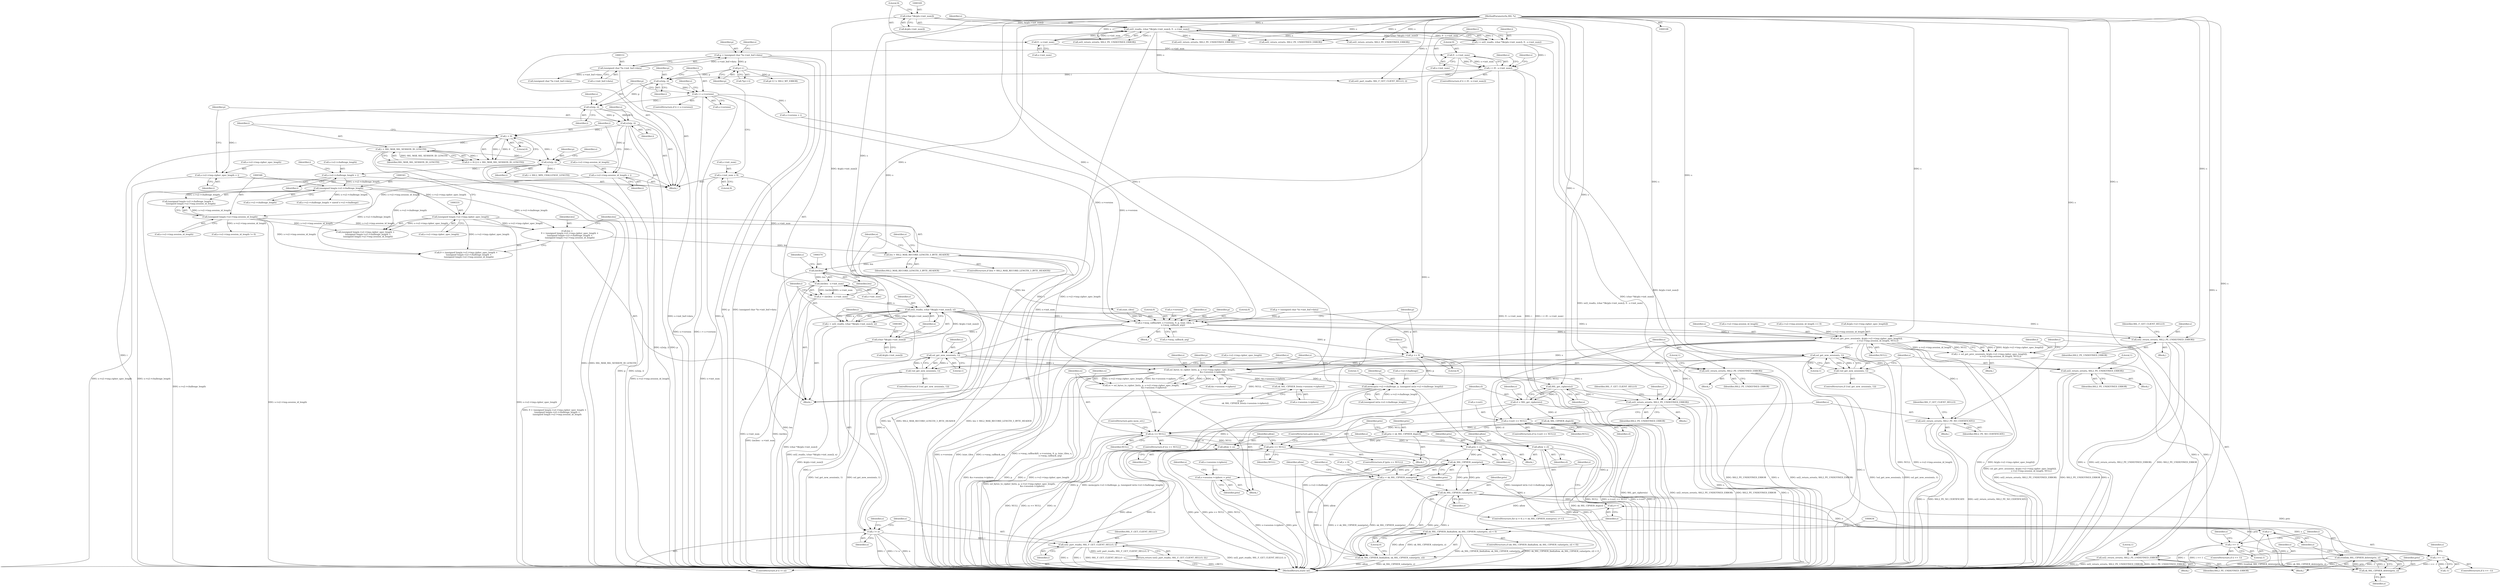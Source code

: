 digraph "0_openssl_d81a1600588b726c2bdccda7efad3cc7a87d6245@API" {
"1000381" [label="(Call,ssl2_read(s, (char *)&(p[s->init_num]), n))"];
"1000166" [label="(Call,ssl2_read(s, (char *)&(p[s->init_num]), 9 - s->init_num))"];
"1000109" [label="(MethodParameterIn,SSL *s)"];
"1000168" [label="(Call,(char *)&(p[s->init_num]))"];
"1000176" [label="(Call,9 - s->init_num)"];
"1000383" [label="(Call,(char *)&(p[s->init_num]))"];
"1000370" [label="(Call,n = (int)len - s->init_num)"];
"1000372" [label="(Call,(int)len - s->init_num)"];
"1000373" [label="(Call,(int)len)"];
"1000357" [label="(Call,len > SSL2_MAX_RECORD_LENGTH_3_BYTE_HEADER)"];
"1000325" [label="(Call,len =\n        9 + (unsigned long)s->s2->tmp.cipher_spec_length +\n        (unsigned long)s->s2->challenge_length +\n        (unsigned long)s->s2->tmp.session_id_length)"];
"1000330" [label="(Call,(unsigned long)s->s2->tmp.cipher_spec_length)"];
"1000244" [label="(Call,s->s2->tmp.cipher_spec_length = i)"];
"1000241" [label="(Call,n2s(p, i))"];
"1000227" [label="(Call,n2s(p, i))"];
"1000202" [label="(Call,p++)"];
"1000148" [label="(Call,p = (unsigned char *)s->init_buf->data)"];
"1000150" [label="(Call,(unsigned char *)s->init_buf->data)"];
"1000182" [label="(Call,i < (9 - s->init_num))"];
"1000164" [label="(Call,i = ssl2_read(s, (char *)&(p[s->init_num]), 9 - s->init_num))"];
"1000184" [label="(Call,9 - s->init_num)"];
"1000231" [label="(Call,i < s->version)"];
"1000340" [label="(Call,(unsigned long)s->s2->challenge_length)"];
"1000286" [label="(Call,s->s2->challenge_length = i)"];
"1000283" [label="(Call,n2s(p, i))"];
"1000253" [label="(Call,n2s(p, i))"];
"1000267" [label="(Call,i < 0)"];
"1000270" [label="(Call,i > SSL_MAX_SSL_SESSION_ID_LENGTH)"];
"1000347" [label="(Call,(unsigned long)s->s2->tmp.session_id_length)"];
"1000256" [label="(Call,s->s2->tmp.session_id_length = i)"];
"1000194" [label="(Call,s->init_num = 9)"];
"1000379" [label="(Call,i = ssl2_read(s, (char *)&(p[s->init_num]), n))"];
"1000393" [label="(Call,i != n)"];
"1000397" [label="(Call,ssl2_part_read(s, SSL_F_GET_CLIENT_HELLO, i))"];
"1000396" [label="(Return,return (ssl2_part_read(s, SSL_F_GET_CLIENT_HELLO, i));)"];
"1000406" [label="(Call,s->msg_callback(0, s->version, 0, p, (size_t)len, s,\n                        s->msg_callback_arg))"];
"1000420" [label="(Call,p += 9)"];
"1000561" [label="(Call,ssl_bytes_to_cipher_list(s, p, s->s2->tmp.cipher_spec_length,\n                                      &s->session->ciphers))"];
"1000559" [label="(Call,cs = ssl_bytes_to_cipher_list(s, p, s->s2->tmp.cipher_spec_length,\n                                      &s->session->ciphers))"];
"1000578" [label="(Call,cs == NULL)"];
"1000598" [label="(Call,prio == NULL)"];
"1000619" [label="(Call,sk_SSL_CIPHER_num(prio))"];
"1000617" [label="(Call,z < sk_SSL_CIPHER_num(prio))"];
"1000628" [label="(Call,sk_SSL_CIPHER_value(prio, z))"];
"1000621" [label="(Call,z++)"];
"1000626" [label="(Call,sk_SSL_CIPHER_find(allow, sk_SSL_CIPHER_value(prio, z)))"];
"1000625" [label="(Call,sk_SSL_CIPHER_find(allow, sk_SSL_CIPHER_value(prio, z)) < 0)"];
"1000635" [label="(Call,sk_SSL_CIPHER_delete(prio, z))"];
"1000633" [label="(Call,(void)sk_SSL_CIPHER_delete(prio, z))"];
"1000638" [label="(Call,z--)"];
"1000647" [label="(Call,s->session->ciphers = prio)"];
"1000602" [label="(Call,allow = cs)"];
"1000607" [label="(Call,prio = cs)"];
"1000584" [label="(Call,SSL_get_ciphers(s))"];
"1000582" [label="(Call,cl = SSL_get_ciphers(s))"];
"1000595" [label="(Call,sk_SSL_CIPHER_dup(cl))"];
"1000593" [label="(Call,prio = sk_SSL_CIPHER_dup(cl))"];
"1000610" [label="(Call,allow = cl)"];
"1000668" [label="(Call,ssl2_return_error(s, SSL2_PE_UNDEFINED_ERROR))"];
"1000641" [label="(Call,sk_SSL_CIPHER_free(s->session->ciphers))"];
"1000677" [label="(Call,memcpy(s->s2->challenge, p, (unsigned int)s->s2->challenge_length))"];
"1000444" [label="(Call,ssl2_return_error(s, SSL2_PE_UNDEFINED_ERROR))"];
"1000466" [label="(Call,ssl_get_new_session(s, 1))"];
"1000465" [label="(Call,!ssl_get_new_session(s, 1))"];
"1000470" [label="(Call,ssl2_return_error(s, SSL2_PE_UNDEFINED_ERROR))"];
"1000480" [label="(Call,ssl_get_prev_session(s, &(p[s->s2->tmp.cipher_spec_length]),\n                                 s->s2->tmp.session_id_length, NULL))"];
"1000478" [label="(Call,i = ssl_get_prev_session(s, &(p[s->s2->tmp.cipher_spec_length]),\n                                 s->s2->tmp.session_id_length, NULL))"];
"1000501" [label="(Call,i == 1)"];
"1000512" [label="(Call,i == -1)"];
"1000517" [label="(Call,ssl2_return_error(s, SSL2_PE_UNDEFINED_ERROR))"];
"1000526" [label="(Call,s->cert == NULL)"];
"1000532" [label="(Call,ssl2_return_error(s, SSL2_PE_NO_CERTIFICATE))"];
"1000543" [label="(Call,ssl_get_new_session(s, 1))"];
"1000542" [label="(Call,!ssl_get_new_session(s, 1))"];
"1000547" [label="(Call,ssl2_return_error(s, SSL2_PE_UNDEFINED_ERROR))"];
"1000396" [label="(Return,return (ssl2_part_read(s, SSL_F_GET_CLIENT_HELLO, i));)"];
"1000668" [label="(Call,ssl2_return_error(s, SSL2_PE_UNDEFINED_ERROR))"];
"1000381" [label="(Call,ssl2_read(s, (char *)&(p[s->init_num]), n))"];
"1000244" [label="(Call,s->s2->tmp.cipher_spec_length = i)"];
"1000641" [label="(Call,sk_SSL_CIPHER_free(s->session->ciphers))"];
"1000624" [label="(ControlStructure,if (sk_SSL_CIPHER_find(allow, sk_SSL_CIPHER_value(prio, z)) < 0))"];
"1000296" [label="(Identifier,i)"];
"1000228" [label="(Identifier,p)"];
"1000195" [label="(Call,s->init_num)"];
"1000272" [label="(Identifier,SSL_MAX_SSL_SESSION_ID_LENGTH)"];
"1000640" [label="(Call,*\n             sk_SSL_CIPHER_free(s->session->ciphers))"];
"1000500" [label="(ControlStructure,if (i == 1))"];
"1000481" [label="(Identifier,s)"];
"1000607" [label="(Call,prio = cs)"];
"1000468" [label="(Literal,1)"];
"1000637" [label="(Identifier,z)"];
"1000330" [label="(Call,(unsigned long)s->s2->tmp.cipher_spec_length)"];
"1000613" [label="(ControlStructure,for (z = 0; z < sk_SSL_CIPHER_num(prio); z++))"];
"1000549" [label="(Identifier,SSL2_PE_UNDEFINED_ERROR)"];
"1000692" [label="(Literal,1)"];
"1000267" [label="(Call,i < 0)"];
"1000472" [label="(Identifier,SSL2_PE_UNDEFINED_ERROR)"];
"1000672" [label="(Identifier,SSL_F_GET_CLIENT_HELLO)"];
"1000266" [label="(Call,(i < 0) || (i > SSL_MAX_SSL_SESSION_ID_LENGTH))"];
"1000177" [label="(Literal,9)"];
"1000422" [label="(Literal,9)"];
"1000150" [label="(Call,(unsigned char *)s->init_buf->data)"];
"1000614" [label="(Call,z = 0)"];
"1000478" [label="(Call,i = ssl_get_prev_session(s, &(p[s->s2->tmp.cipher_spec_length]),\n                                 s->s2->tmp.session_id_length, NULL))"];
"1000411" [label="(Literal,0)"];
"1000571" [label="(Call,&s->session->ciphers)"];
"1000257" [label="(Call,s->s2->tmp.session_id_length)"];
"1000541" [label="(ControlStructure,if (!ssl_get_new_session(s, 1)))"];
"1000370" [label="(Call,n = (int)len - s->init_num)"];
"1000658" [label="(Identifier,s)"];
"1000471" [label="(Identifier,s)"];
"1000198" [label="(Literal,9)"];
"1000513" [label="(Identifier,i)"];
"1000546" [label="(Block,)"];
"1000638" [label="(Call,z--)"];
"1000394" [label="(Identifier,i)"];
"1000413" [label="(Call,(size_t)len)"];
"1000340" [label="(Call,(unsigned long)s->s2->challenge_length)"];
"1000342" [label="(Call,s->s2->challenge_length)"];
"1000644" [label="(Identifier,s)"];
"1000620" [label="(Identifier,prio)"];
"1000560" [label="(Identifier,cs)"];
"1000241" [label="(Call,n2s(p, i))"];
"1000318" [label="(Call,(unsigned char *)s->init_buf->data)"];
"1000236" [label="(Call,s->version = i)"];
"1000393" [label="(Call,i != n)"];
"1000610" [label="(Call,allow = cl)"];
"1000392" [label="(ControlStructure,if (i != n))"];
"1000544" [label="(Identifier,s)"];
"1000543" [label="(Call,ssl_get_new_session(s, 1))"];
"1000166" [label="(Call,ssl2_read(s, (char *)&(p[s->init_num]), 9 - s->init_num))"];
"1000684" [label="(Call,(unsigned int)s->s2->challenge_length)"];
"1000615" [label="(Identifier,z)"];
"1000181" [label="(ControlStructure,if (i < (9 - s->init_num)))"];
"1000302" [label="(Call,ssl2_return_error(s, SSL2_PE_UNDEFINED_ERROR))"];
"1000519" [label="(Identifier,SSL2_PE_UNDEFINED_ERROR)"];
"1000477" [label="(Block,)"];
"1000182" [label="(Call,i < (9 - s->init_num))"];
"1000194" [label="(Call,s->init_num = 9)"];
"1000385" [label="(Call,&(p[s->init_num]))"];
"1000502" [label="(Identifier,i)"];
"1000579" [label="(Identifier,cs)"];
"1000400" [label="(Identifier,i)"];
"1000581" [label="(ControlStructure,goto mem_err;)"];
"1000514" [label="(Call,-1)"];
"1000578" [label="(Call,cs == NULL)"];
"1000391" [label="(Identifier,n)"];
"1000602" [label="(Call,allow = cs)"];
"1000445" [label="(Identifier,s)"];
"1000699" [label="(MethodReturn,static int)"];
"1000183" [label="(Identifier,i)"];
"1000669" [label="(Identifier,s)"];
"1000516" [label="(Block,)"];
"1000417" [label="(Call,s->msg_callback_arg)"];
"1000242" [label="(Identifier,p)"];
"1000408" [label="(Call,s->version)"];
"1000163" [label="(Block,)"];
"1000405" [label="(Block,)"];
"1000375" [label="(Identifier,len)"];
"1000203" [label="(Identifier,p)"];
"1000325" [label="(Call,len =\n        9 + (unsigned long)s->s2->tmp.cipher_spec_length +\n        (unsigned long)s->s2->challenge_length +\n        (unsigned long)s->s2->tmp.session_id_length)"];
"1000176" [label="(Call,9 - s->init_num)"];
"1000284" [label="(Identifier,p)"];
"1000627" [label="(Identifier,allow)"];
"1000558" [label="(Block,)"];
"1000233" [label="(Call,s->version)"];
"1000232" [label="(Identifier,i)"];
"1000512" [label="(Call,i == -1)"];
"1000469" [label="(Block,)"];
"1000185" [label="(Literal,9)"];
"1000670" [label="(Identifier,SSL2_PE_UNDEFINED_ERROR)"];
"1000260" [label="(Identifier,s)"];
"1000229" [label="(Identifier,i)"];
"1000252" [label="(Identifier,i)"];
"1000475" [label="(Literal,1)"];
"1000274" [label="(Call,ssl2_return_error(s, SSL2_PE_UNDEFINED_ERROR))"];
"1000608" [label="(Identifier,prio)"];
"1000683" [label="(Identifier,p)"];
"1000376" [label="(Call,s->init_num)"];
"1000470" [label="(Call,ssl2_return_error(s, SSL2_PE_UNDEFINED_ERROR))"];
"1000532" [label="(Call,ssl2_return_error(s, SSL2_PE_NO_CERTIFICATE))"];
"1000542" [label="(Call,!ssl_get_new_session(s, 1))"];
"1000152" [label="(Call,s->init_buf->data)"];
"1000639" [label="(Identifier,z)"];
"1000207" [label="(Call,p[-1] != SSL2_MT_ERROR)"];
"1000238" [label="(Identifier,s)"];
"1000582" [label="(Call,cl = SSL_get_ciphers(s))"];
"1000633" [label="(Call,(void)sk_SSL_CIPHER_delete(prio, z))"];
"1000678" [label="(Call,s->s2->challenge)"];
"1000214" [label="(Call,ssl2_return_error(s, SSL2_PE_UNDEFINED_ERROR))"];
"1000285" [label="(Identifier,i)"];
"1000295" [label="(Call,i < SSL2_MIN_CHALLENGE_LENGTH)"];
"1000269" [label="(Literal,0)"];
"1000191" [label="(Identifier,s)"];
"1000593" [label="(Call,prio = sk_SSL_CIPHER_dup(cl))"];
"1000255" [label="(Identifier,i)"];
"1000256" [label="(Call,s->s2->tmp.session_id_length = i)"];
"1000536" [label="(Identifier,SSL_F_GET_CLIENT_HELLO)"];
"1000612" [label="(Identifier,cl)"];
"1000507" [label="(Identifier,s)"];
"1000501" [label="(Call,i == 1)"];
"1000499" [label="(Identifier,NULL)"];
"1000631" [label="(Literal,0)"];
"1000416" [label="(Identifier,s)"];
"1000600" [label="(Identifier,NULL)"];
"1000503" [label="(Literal,1)"];
"1000584" [label="(Call,SSL_get_ciphers(s))"];
"1000635" [label="(Call,sk_SSL_CIPHER_delete(prio, z))"];
"1000327" [label="(Call,9 + (unsigned long)s->s2->tmp.cipher_spec_length +\n        (unsigned long)s->s2->challenge_length +\n        (unsigned long)s->s2->tmp.session_id_length)"];
"1000373" [label="(Call,(int)len)"];
"1000563" [label="(Identifier,p)"];
"1000283" [label="(Call,n2s(p, i))"];
"1000268" [label="(Identifier,i)"];
"1000583" [label="(Identifier,cl)"];
"1000110" [label="(Block,)"];
"1000443" [label="(Block,)"];
"1000412" [label="(Identifier,p)"];
"1000545" [label="(Literal,1)"];
"1000621" [label="(Call,z++)"];
"1000559" [label="(Call,cs = ssl_bytes_to_cipher_list(s, p, s->s2->tmp.cipher_spec_length,\n                                      &s->session->ciphers))"];
"1000466" [label="(Call,ssl_get_new_session(s, 1))"];
"1000170" [label="(Call,&(p[s->init_num]))"];
"1000253" [label="(Call,n2s(p, i))"];
"1000395" [label="(Identifier,n)"];
"1000270" [label="(Call,i > SSL_MAX_SSL_SESSION_ID_LENGTH)"];
"1000619" [label="(Call,sk_SSL_CIPHER_num(prio))"];
"1000598" [label="(Call,prio == NULL)"];
"1000552" [label="(Literal,1)"];
"1000630" [label="(Identifier,z)"];
"1000464" [label="(ControlStructure,if (!ssl_get_new_session(s, 1)))"];
"1000421" [label="(Identifier,p)"];
"1000164" [label="(Call,i = ssl2_read(s, (char *)&(p[s->init_num]), 9 - s->init_num))"];
"1000254" [label="(Identifier,p)"];
"1000397" [label="(Call,ssl2_part_read(s, SSL_F_GET_CLIENT_HELLO, i))"];
"1000347" [label="(Call,(unsigned long)s->s2->tmp.session_id_length)"];
"1000383" [label="(Call,(char *)&(p[s->init_num]))"];
"1000357" [label="(Call,len > SSL2_MAX_RECORD_LENGTH_3_BYTE_HEADER)"];
"1000356" [label="(ControlStructure,if (len > SSL2_MAX_RECORD_LENGTH_3_BYTE_HEADER))"];
"1000349" [label="(Call,s->s2->tmp.session_id_length)"];
"1000577" [label="(ControlStructure,if (cs == NULL))"];
"1000165" [label="(Identifier,i)"];
"1000522" [label="(Literal,1)"];
"1000382" [label="(Identifier,s)"];
"1000511" [label="(ControlStructure,if (i == -1))"];
"1000601" [label="(ControlStructure,goto mem_err;)"];
"1000202" [label="(Call,p++)"];
"1000580" [label="(Identifier,NULL)"];
"1000287" [label="(Call,s->s2->challenge_length)"];
"1000425" [label="(Call,s->s2->tmp.session_id_length != 0)"];
"1000149" [label="(Identifier,p)"];
"1000339" [label="(Call,(unsigned long)s->s2->challenge_length +\n        (unsigned long)s->s2->tmp.session_id_length)"];
"1000371" [label="(Identifier,n)"];
"1000407" [label="(Literal,0)"];
"1000626" [label="(Call,sk_SSL_CIPHER_find(allow, sk_SSL_CIPHER_value(prio, z)))"];
"1000648" [label="(Call,s->session->ciphers)"];
"1000564" [label="(Call,s->s2->tmp.cipher_spec_length)"];
"1000326" [label="(Identifier,len)"];
"1000547" [label="(Call,ssl2_return_error(s, SSL2_PE_UNDEFINED_ERROR))"];
"1000642" [label="(Call,s->session->ciphers)"];
"1000492" [label="(Call,s->s2->tmp.session_id_length)"];
"1000196" [label="(Identifier,s)"];
"1000479" [label="(Identifier,i)"];
"1000329" [label="(Call,(unsigned long)s->s2->tmp.cipher_spec_length +\n        (unsigned long)s->s2->challenge_length +\n        (unsigned long)s->s2->tmp.session_id_length)"];
"1000231" [label="(Call,i < s->version)"];
"1000617" [label="(Call,z < sk_SSL_CIPHER_num(prio))"];
"1000604" [label="(Identifier,cs)"];
"1000167" [label="(Identifier,s)"];
"1000248" [label="(Identifier,s)"];
"1000533" [label="(Identifier,s)"];
"1000585" [label="(Identifier,s)"];
"1000562" [label="(Identifier,s)"];
"1000653" [label="(Identifier,prio)"];
"1000148" [label="(Call,p = (unsigned char *)s->init_buf->data)"];
"1000286" [label="(Call,s->s2->challenge_length = i)"];
"1000289" [label="(Identifier,s)"];
"1000403" [label="(Identifier,s)"];
"1000611" [label="(Identifier,allow)"];
"1000380" [label="(Identifier,i)"];
"1000548" [label="(Identifier,s)"];
"1000454" [label="(Call,s->s2->tmp.session_id_length == 0)"];
"1000243" [label="(Identifier,i)"];
"1000603" [label="(Identifier,allow)"];
"1000361" [label="(Call,ssl2_return_error(s, SSL2_PE_UNDEFINED_ERROR))"];
"1000109" [label="(MethodParameterIn,SSL *s)"];
"1000190" [label="(Call,ssl2_part_read(s, SSL_F_GET_CLIENT_HELLO, i))"];
"1000594" [label="(Identifier,prio)"];
"1000399" [label="(Identifier,SSL_F_GET_CLIENT_HELLO)"];
"1000372" [label="(Call,(int)len - s->init_num)"];
"1000595" [label="(Call,sk_SSL_CIPHER_dup(cl))"];
"1000480" [label="(Call,ssl_get_prev_session(s, &(p[s->s2->tmp.cipher_spec_length]),\n                                 s->s2->tmp.session_id_length, NULL))"];
"1000446" [label="(Identifier,SSL2_PE_UNDEFINED_ERROR)"];
"1000556" [label="(Identifier,s)"];
"1000609" [label="(Identifier,cs)"];
"1000530" [label="(Identifier,NULL)"];
"1000531" [label="(Block,)"];
"1000526" [label="(Call,s->cert == NULL)"];
"1000618" [label="(Identifier,z)"];
"1000534" [label="(Identifier,SSL2_PE_NO_CERTIFICATE)"];
"1000667" [label="(Block,)"];
"1000168" [label="(Call,(char *)&(p[s->init_num]))"];
"1000316" [label="(Call,p = (unsigned char *)s->init_buf->data)"];
"1000465" [label="(Call,!ssl_get_new_session(s, 1))"];
"1000528" [label="(Identifier,s)"];
"1000227" [label="(Call,n2s(p, i))"];
"1000186" [label="(Call,s->init_num)"];
"1000622" [label="(Identifier,z)"];
"1000359" [label="(Identifier,SSL2_MAX_RECORD_LENGTH_3_BYTE_HEADER)"];
"1000332" [label="(Call,s->s2->tmp.cipher_spec_length)"];
"1000527" [label="(Call,s->cert)"];
"1000467" [label="(Identifier,s)"];
"1000636" [label="(Identifier,prio)"];
"1000596" [label="(Identifier,cl)"];
"1000160" [label="(Identifier,s)"];
"1000628" [label="(Call,sk_SSL_CIPHER_value(prio, z))"];
"1000517" [label="(Call,ssl2_return_error(s, SSL2_PE_UNDEFINED_ERROR))"];
"1000647" [label="(Call,s->session->ciphers = prio)"];
"1000525" [label="(ControlStructure,if (s->cert == NULL))"];
"1000406" [label="(Call,s->msg_callback(0, s->version, 0, p, (size_t)len, s,\n                        s->msg_callback_arg))"];
"1000377" [label="(Identifier,s)"];
"1000655" [label="(Call,s->s2->challenge_length > sizeof s->s2->challenge)"];
"1000632" [label="(Block,)"];
"1000606" [label="(Block,)"];
"1000597" [label="(ControlStructure,if (prio == NULL))"];
"1000230" [label="(ControlStructure,if (i < s->version))"];
"1000629" [label="(Identifier,prio)"];
"1000184" [label="(Call,9 - s->init_num)"];
"1000589" [label="(Identifier,s)"];
"1000429" [label="(Identifier,s)"];
"1000271" [label="(Identifier,i)"];
"1000448" [label="(Identifier,SSL_F_GET_CLIENT_HELLO)"];
"1000292" [label="(Identifier,i)"];
"1000398" [label="(Identifier,s)"];
"1000178" [label="(Call,s->init_num)"];
"1000201" [label="(Call,*(p++))"];
"1000561" [label="(Call,ssl_bytes_to_cipher_list(s, p, s->s2->tmp.cipher_spec_length,\n                                      &s->session->ciphers))"];
"1000420" [label="(Call,p += 9)"];
"1000677" [label="(Call,memcpy(s->s2->challenge, p, (unsigned int)s->s2->challenge_length))"];
"1000482" [label="(Call,&(p[s->s2->tmp.cipher_spec_length]))"];
"1000592" [label="(Block,)"];
"1000264" [label="(Identifier,i)"];
"1000444" [label="(Call,ssl2_return_error(s, SSL2_PE_UNDEFINED_ERROR))"];
"1000599" [label="(Identifier,prio)"];
"1000245" [label="(Call,s->s2->tmp.cipher_spec_length)"];
"1000625" [label="(Call,sk_SSL_CIPHER_find(allow, sk_SSL_CIPHER_value(prio, z)) < 0)"];
"1000379" [label="(Call,i = ssl2_read(s, (char *)&(p[s->init_num]), n))"];
"1000362" [label="(Identifier,s)"];
"1000358" [label="(Identifier,len)"];
"1000518" [label="(Identifier,s)"];
"1000381" -> "1000379"  [label="AST: "];
"1000381" -> "1000391"  [label="CFG: "];
"1000382" -> "1000381"  [label="AST: "];
"1000383" -> "1000381"  [label="AST: "];
"1000391" -> "1000381"  [label="AST: "];
"1000379" -> "1000381"  [label="CFG: "];
"1000381" -> "1000699"  [label="DDG: (char *)&(p[s->init_num])"];
"1000381" -> "1000379"  [label="DDG: s"];
"1000381" -> "1000379"  [label="DDG: (char *)&(p[s->init_num])"];
"1000381" -> "1000379"  [label="DDG: n"];
"1000166" -> "1000381"  [label="DDG: s"];
"1000109" -> "1000381"  [label="DDG: s"];
"1000383" -> "1000381"  [label="DDG: &(p[s->init_num])"];
"1000370" -> "1000381"  [label="DDG: n"];
"1000381" -> "1000393"  [label="DDG: n"];
"1000381" -> "1000397"  [label="DDG: s"];
"1000381" -> "1000406"  [label="DDG: s"];
"1000381" -> "1000444"  [label="DDG: s"];
"1000381" -> "1000466"  [label="DDG: s"];
"1000381" -> "1000480"  [label="DDG: s"];
"1000166" -> "1000164"  [label="AST: "];
"1000166" -> "1000176"  [label="CFG: "];
"1000167" -> "1000166"  [label="AST: "];
"1000168" -> "1000166"  [label="AST: "];
"1000176" -> "1000166"  [label="AST: "];
"1000164" -> "1000166"  [label="CFG: "];
"1000166" -> "1000699"  [label="DDG: (char *)&(p[s->init_num])"];
"1000166" -> "1000699"  [label="DDG: s"];
"1000166" -> "1000164"  [label="DDG: s"];
"1000166" -> "1000164"  [label="DDG: (char *)&(p[s->init_num])"];
"1000166" -> "1000164"  [label="DDG: 9 - s->init_num"];
"1000109" -> "1000166"  [label="DDG: s"];
"1000168" -> "1000166"  [label="DDG: &(p[s->init_num])"];
"1000176" -> "1000166"  [label="DDG: 9"];
"1000176" -> "1000166"  [label="DDG: s->init_num"];
"1000166" -> "1000190"  [label="DDG: s"];
"1000166" -> "1000214"  [label="DDG: s"];
"1000166" -> "1000274"  [label="DDG: s"];
"1000166" -> "1000302"  [label="DDG: s"];
"1000166" -> "1000361"  [label="DDG: s"];
"1000109" -> "1000108"  [label="AST: "];
"1000109" -> "1000699"  [label="DDG: s"];
"1000109" -> "1000190"  [label="DDG: s"];
"1000109" -> "1000214"  [label="DDG: s"];
"1000109" -> "1000274"  [label="DDG: s"];
"1000109" -> "1000302"  [label="DDG: s"];
"1000109" -> "1000361"  [label="DDG: s"];
"1000109" -> "1000397"  [label="DDG: s"];
"1000109" -> "1000406"  [label="DDG: s"];
"1000109" -> "1000444"  [label="DDG: s"];
"1000109" -> "1000466"  [label="DDG: s"];
"1000109" -> "1000470"  [label="DDG: s"];
"1000109" -> "1000480"  [label="DDG: s"];
"1000109" -> "1000517"  [label="DDG: s"];
"1000109" -> "1000532"  [label="DDG: s"];
"1000109" -> "1000543"  [label="DDG: s"];
"1000109" -> "1000547"  [label="DDG: s"];
"1000109" -> "1000561"  [label="DDG: s"];
"1000109" -> "1000584"  [label="DDG: s"];
"1000109" -> "1000668"  [label="DDG: s"];
"1000168" -> "1000170"  [label="CFG: "];
"1000169" -> "1000168"  [label="AST: "];
"1000170" -> "1000168"  [label="AST: "];
"1000177" -> "1000168"  [label="CFG: "];
"1000168" -> "1000699"  [label="DDG: &(p[s->init_num])"];
"1000168" -> "1000383"  [label="DDG: &(p[s->init_num])"];
"1000176" -> "1000178"  [label="CFG: "];
"1000177" -> "1000176"  [label="AST: "];
"1000178" -> "1000176"  [label="AST: "];
"1000176" -> "1000184"  [label="DDG: s->init_num"];
"1000383" -> "1000385"  [label="CFG: "];
"1000384" -> "1000383"  [label="AST: "];
"1000385" -> "1000383"  [label="AST: "];
"1000391" -> "1000383"  [label="CFG: "];
"1000383" -> "1000699"  [label="DDG: &(p[s->init_num])"];
"1000370" -> "1000110"  [label="AST: "];
"1000370" -> "1000372"  [label="CFG: "];
"1000371" -> "1000370"  [label="AST: "];
"1000372" -> "1000370"  [label="AST: "];
"1000380" -> "1000370"  [label="CFG: "];
"1000370" -> "1000699"  [label="DDG: (int)len - s->init_num"];
"1000372" -> "1000370"  [label="DDG: (int)len"];
"1000372" -> "1000370"  [label="DDG: s->init_num"];
"1000372" -> "1000376"  [label="CFG: "];
"1000373" -> "1000372"  [label="AST: "];
"1000376" -> "1000372"  [label="AST: "];
"1000372" -> "1000699"  [label="DDG: s->init_num"];
"1000372" -> "1000699"  [label="DDG: (int)len"];
"1000373" -> "1000372"  [label="DDG: len"];
"1000194" -> "1000372"  [label="DDG: s->init_num"];
"1000373" -> "1000375"  [label="CFG: "];
"1000374" -> "1000373"  [label="AST: "];
"1000375" -> "1000373"  [label="AST: "];
"1000377" -> "1000373"  [label="CFG: "];
"1000373" -> "1000699"  [label="DDG: len"];
"1000357" -> "1000373"  [label="DDG: len"];
"1000373" -> "1000413"  [label="DDG: len"];
"1000357" -> "1000356"  [label="AST: "];
"1000357" -> "1000359"  [label="CFG: "];
"1000358" -> "1000357"  [label="AST: "];
"1000359" -> "1000357"  [label="AST: "];
"1000362" -> "1000357"  [label="CFG: "];
"1000371" -> "1000357"  [label="CFG: "];
"1000357" -> "1000699"  [label="DDG: len > SSL2_MAX_RECORD_LENGTH_3_BYTE_HEADER"];
"1000357" -> "1000699"  [label="DDG: len"];
"1000357" -> "1000699"  [label="DDG: SSL2_MAX_RECORD_LENGTH_3_BYTE_HEADER"];
"1000325" -> "1000357"  [label="DDG: len"];
"1000325" -> "1000110"  [label="AST: "];
"1000325" -> "1000327"  [label="CFG: "];
"1000326" -> "1000325"  [label="AST: "];
"1000327" -> "1000325"  [label="AST: "];
"1000358" -> "1000325"  [label="CFG: "];
"1000325" -> "1000699"  [label="DDG: 9 + (unsigned long)s->s2->tmp.cipher_spec_length +\n        (unsigned long)s->s2->challenge_length +\n        (unsigned long)s->s2->tmp.session_id_length"];
"1000330" -> "1000325"  [label="DDG: s->s2->tmp.cipher_spec_length"];
"1000340" -> "1000325"  [label="DDG: s->s2->challenge_length"];
"1000347" -> "1000325"  [label="DDG: s->s2->tmp.session_id_length"];
"1000330" -> "1000329"  [label="AST: "];
"1000330" -> "1000332"  [label="CFG: "];
"1000331" -> "1000330"  [label="AST: "];
"1000332" -> "1000330"  [label="AST: "];
"1000341" -> "1000330"  [label="CFG: "];
"1000330" -> "1000699"  [label="DDG: s->s2->tmp.cipher_spec_length"];
"1000330" -> "1000327"  [label="DDG: s->s2->tmp.cipher_spec_length"];
"1000330" -> "1000329"  [label="DDG: s->s2->tmp.cipher_spec_length"];
"1000244" -> "1000330"  [label="DDG: s->s2->tmp.cipher_spec_length"];
"1000330" -> "1000561"  [label="DDG: s->s2->tmp.cipher_spec_length"];
"1000244" -> "1000163"  [label="AST: "];
"1000244" -> "1000252"  [label="CFG: "];
"1000245" -> "1000244"  [label="AST: "];
"1000252" -> "1000244"  [label="AST: "];
"1000254" -> "1000244"  [label="CFG: "];
"1000244" -> "1000699"  [label="DDG: s->s2->tmp.cipher_spec_length"];
"1000241" -> "1000244"  [label="DDG: i"];
"1000241" -> "1000163"  [label="AST: "];
"1000241" -> "1000243"  [label="CFG: "];
"1000242" -> "1000241"  [label="AST: "];
"1000243" -> "1000241"  [label="AST: "];
"1000248" -> "1000241"  [label="CFG: "];
"1000227" -> "1000241"  [label="DDG: p"];
"1000231" -> "1000241"  [label="DDG: i"];
"1000241" -> "1000253"  [label="DDG: p"];
"1000241" -> "1000253"  [label="DDG: i"];
"1000227" -> "1000163"  [label="AST: "];
"1000227" -> "1000229"  [label="CFG: "];
"1000228" -> "1000227"  [label="AST: "];
"1000229" -> "1000227"  [label="AST: "];
"1000232" -> "1000227"  [label="CFG: "];
"1000202" -> "1000227"  [label="DDG: p"];
"1000182" -> "1000227"  [label="DDG: i"];
"1000227" -> "1000231"  [label="DDG: i"];
"1000202" -> "1000201"  [label="AST: "];
"1000202" -> "1000203"  [label="CFG: "];
"1000203" -> "1000202"  [label="AST: "];
"1000201" -> "1000202"  [label="CFG: "];
"1000202" -> "1000699"  [label="DDG: p"];
"1000148" -> "1000202"  [label="DDG: p"];
"1000202" -> "1000207"  [label="DDG: p"];
"1000148" -> "1000110"  [label="AST: "];
"1000148" -> "1000150"  [label="CFG: "];
"1000149" -> "1000148"  [label="AST: "];
"1000150" -> "1000148"  [label="AST: "];
"1000160" -> "1000148"  [label="CFG: "];
"1000148" -> "1000699"  [label="DDG: p"];
"1000148" -> "1000699"  [label="DDG: (unsigned char *)s->init_buf->data"];
"1000150" -> "1000148"  [label="DDG: s->init_buf->data"];
"1000150" -> "1000152"  [label="CFG: "];
"1000151" -> "1000150"  [label="AST: "];
"1000152" -> "1000150"  [label="AST: "];
"1000150" -> "1000699"  [label="DDG: s->init_buf->data"];
"1000150" -> "1000318"  [label="DDG: s->init_buf->data"];
"1000182" -> "1000181"  [label="AST: "];
"1000182" -> "1000184"  [label="CFG: "];
"1000183" -> "1000182"  [label="AST: "];
"1000184" -> "1000182"  [label="AST: "];
"1000191" -> "1000182"  [label="CFG: "];
"1000196" -> "1000182"  [label="CFG: "];
"1000182" -> "1000699"  [label="DDG: i < (9 - s->init_num)"];
"1000182" -> "1000699"  [label="DDG: 9 - s->init_num"];
"1000182" -> "1000699"  [label="DDG: i"];
"1000164" -> "1000182"  [label="DDG: i"];
"1000184" -> "1000182"  [label="DDG: 9"];
"1000184" -> "1000182"  [label="DDG: s->init_num"];
"1000182" -> "1000190"  [label="DDG: i"];
"1000164" -> "1000163"  [label="AST: "];
"1000165" -> "1000164"  [label="AST: "];
"1000183" -> "1000164"  [label="CFG: "];
"1000164" -> "1000699"  [label="DDG: ssl2_read(s, (char *)&(p[s->init_num]), 9 - s->init_num)"];
"1000184" -> "1000186"  [label="CFG: "];
"1000185" -> "1000184"  [label="AST: "];
"1000186" -> "1000184"  [label="AST: "];
"1000184" -> "1000699"  [label="DDG: s->init_num"];
"1000231" -> "1000230"  [label="AST: "];
"1000231" -> "1000233"  [label="CFG: "];
"1000232" -> "1000231"  [label="AST: "];
"1000233" -> "1000231"  [label="AST: "];
"1000238" -> "1000231"  [label="CFG: "];
"1000242" -> "1000231"  [label="CFG: "];
"1000231" -> "1000699"  [label="DDG: s->version"];
"1000231" -> "1000699"  [label="DDG: i < s->version"];
"1000231" -> "1000236"  [label="DDG: i"];
"1000231" -> "1000406"  [label="DDG: s->version"];
"1000340" -> "1000339"  [label="AST: "];
"1000340" -> "1000342"  [label="CFG: "];
"1000341" -> "1000340"  [label="AST: "];
"1000342" -> "1000340"  [label="AST: "];
"1000348" -> "1000340"  [label="CFG: "];
"1000340" -> "1000699"  [label="DDG: s->s2->challenge_length"];
"1000340" -> "1000327"  [label="DDG: s->s2->challenge_length"];
"1000340" -> "1000329"  [label="DDG: s->s2->challenge_length"];
"1000340" -> "1000339"  [label="DDG: s->s2->challenge_length"];
"1000286" -> "1000340"  [label="DDG: s->s2->challenge_length"];
"1000340" -> "1000655"  [label="DDG: s->s2->challenge_length"];
"1000286" -> "1000163"  [label="AST: "];
"1000286" -> "1000292"  [label="CFG: "];
"1000287" -> "1000286"  [label="AST: "];
"1000292" -> "1000286"  [label="AST: "];
"1000296" -> "1000286"  [label="CFG: "];
"1000286" -> "1000699"  [label="DDG: s->s2->challenge_length"];
"1000283" -> "1000286"  [label="DDG: i"];
"1000283" -> "1000163"  [label="AST: "];
"1000283" -> "1000285"  [label="CFG: "];
"1000284" -> "1000283"  [label="AST: "];
"1000285" -> "1000283"  [label="AST: "];
"1000289" -> "1000283"  [label="CFG: "];
"1000283" -> "1000699"  [label="DDG: p"];
"1000283" -> "1000699"  [label="DDG: n2s(p, i)"];
"1000253" -> "1000283"  [label="DDG: p"];
"1000267" -> "1000283"  [label="DDG: i"];
"1000270" -> "1000283"  [label="DDG: i"];
"1000283" -> "1000295"  [label="DDG: i"];
"1000253" -> "1000163"  [label="AST: "];
"1000253" -> "1000255"  [label="CFG: "];
"1000254" -> "1000253"  [label="AST: "];
"1000255" -> "1000253"  [label="AST: "];
"1000260" -> "1000253"  [label="CFG: "];
"1000253" -> "1000699"  [label="DDG: n2s(p, i)"];
"1000253" -> "1000699"  [label="DDG: p"];
"1000253" -> "1000256"  [label="DDG: i"];
"1000253" -> "1000267"  [label="DDG: i"];
"1000267" -> "1000266"  [label="AST: "];
"1000267" -> "1000269"  [label="CFG: "];
"1000268" -> "1000267"  [label="AST: "];
"1000269" -> "1000267"  [label="AST: "];
"1000271" -> "1000267"  [label="CFG: "];
"1000266" -> "1000267"  [label="CFG: "];
"1000267" -> "1000699"  [label="DDG: i"];
"1000267" -> "1000266"  [label="DDG: i"];
"1000267" -> "1000266"  [label="DDG: 0"];
"1000267" -> "1000270"  [label="DDG: i"];
"1000270" -> "1000266"  [label="AST: "];
"1000270" -> "1000272"  [label="CFG: "];
"1000271" -> "1000270"  [label="AST: "];
"1000272" -> "1000270"  [label="AST: "];
"1000266" -> "1000270"  [label="CFG: "];
"1000270" -> "1000699"  [label="DDG: SSL_MAX_SSL_SESSION_ID_LENGTH"];
"1000270" -> "1000699"  [label="DDG: i"];
"1000270" -> "1000266"  [label="DDG: i"];
"1000270" -> "1000266"  [label="DDG: SSL_MAX_SSL_SESSION_ID_LENGTH"];
"1000347" -> "1000339"  [label="AST: "];
"1000347" -> "1000349"  [label="CFG: "];
"1000348" -> "1000347"  [label="AST: "];
"1000349" -> "1000347"  [label="AST: "];
"1000339" -> "1000347"  [label="CFG: "];
"1000347" -> "1000699"  [label="DDG: s->s2->tmp.session_id_length"];
"1000347" -> "1000327"  [label="DDG: s->s2->tmp.session_id_length"];
"1000347" -> "1000329"  [label="DDG: s->s2->tmp.session_id_length"];
"1000347" -> "1000339"  [label="DDG: s->s2->tmp.session_id_length"];
"1000256" -> "1000347"  [label="DDG: s->s2->tmp.session_id_length"];
"1000347" -> "1000425"  [label="DDG: s->s2->tmp.session_id_length"];
"1000256" -> "1000163"  [label="AST: "];
"1000256" -> "1000264"  [label="CFG: "];
"1000257" -> "1000256"  [label="AST: "];
"1000264" -> "1000256"  [label="AST: "];
"1000268" -> "1000256"  [label="CFG: "];
"1000256" -> "1000699"  [label="DDG: s->s2->tmp.session_id_length"];
"1000194" -> "1000163"  [label="AST: "];
"1000194" -> "1000198"  [label="CFG: "];
"1000195" -> "1000194"  [label="AST: "];
"1000198" -> "1000194"  [label="AST: "];
"1000203" -> "1000194"  [label="CFG: "];
"1000194" -> "1000699"  [label="DDG: s->init_num"];
"1000379" -> "1000110"  [label="AST: "];
"1000380" -> "1000379"  [label="AST: "];
"1000394" -> "1000379"  [label="CFG: "];
"1000379" -> "1000699"  [label="DDG: ssl2_read(s, (char *)&(p[s->init_num]), n)"];
"1000379" -> "1000393"  [label="DDG: i"];
"1000393" -> "1000392"  [label="AST: "];
"1000393" -> "1000395"  [label="CFG: "];
"1000394" -> "1000393"  [label="AST: "];
"1000395" -> "1000393"  [label="AST: "];
"1000398" -> "1000393"  [label="CFG: "];
"1000403" -> "1000393"  [label="CFG: "];
"1000393" -> "1000699"  [label="DDG: i"];
"1000393" -> "1000699"  [label="DDG: i != n"];
"1000393" -> "1000699"  [label="DDG: n"];
"1000393" -> "1000397"  [label="DDG: i"];
"1000397" -> "1000396"  [label="AST: "];
"1000397" -> "1000400"  [label="CFG: "];
"1000398" -> "1000397"  [label="AST: "];
"1000399" -> "1000397"  [label="AST: "];
"1000400" -> "1000397"  [label="AST: "];
"1000396" -> "1000397"  [label="CFG: "];
"1000397" -> "1000699"  [label="DDG: ssl2_part_read(s, SSL_F_GET_CLIENT_HELLO, i)"];
"1000397" -> "1000699"  [label="DDG: s"];
"1000397" -> "1000699"  [label="DDG: i"];
"1000397" -> "1000699"  [label="DDG: SSL_F_GET_CLIENT_HELLO"];
"1000397" -> "1000396"  [label="DDG: ssl2_part_read(s, SSL_F_GET_CLIENT_HELLO, i)"];
"1000396" -> "1000392"  [label="AST: "];
"1000699" -> "1000396"  [label="CFG: "];
"1000396" -> "1000699"  [label="DDG: <RET>"];
"1000406" -> "1000405"  [label="AST: "];
"1000406" -> "1000417"  [label="CFG: "];
"1000407" -> "1000406"  [label="AST: "];
"1000408" -> "1000406"  [label="AST: "];
"1000411" -> "1000406"  [label="AST: "];
"1000412" -> "1000406"  [label="AST: "];
"1000413" -> "1000406"  [label="AST: "];
"1000416" -> "1000406"  [label="AST: "];
"1000417" -> "1000406"  [label="AST: "];
"1000421" -> "1000406"  [label="CFG: "];
"1000406" -> "1000699"  [label="DDG: s->version"];
"1000406" -> "1000699"  [label="DDG: (size_t)len"];
"1000406" -> "1000699"  [label="DDG: s->msg_callback_arg"];
"1000406" -> "1000699"  [label="DDG: s->msg_callback(0, s->version, 0, p, (size_t)len, s,\n                        s->msg_callback_arg)"];
"1000236" -> "1000406"  [label="DDG: s->version"];
"1000316" -> "1000406"  [label="DDG: p"];
"1000413" -> "1000406"  [label="DDG: len"];
"1000406" -> "1000420"  [label="DDG: p"];
"1000406" -> "1000444"  [label="DDG: s"];
"1000406" -> "1000466"  [label="DDG: s"];
"1000406" -> "1000480"  [label="DDG: s"];
"1000420" -> "1000110"  [label="AST: "];
"1000420" -> "1000422"  [label="CFG: "];
"1000421" -> "1000420"  [label="AST: "];
"1000422" -> "1000420"  [label="AST: "];
"1000429" -> "1000420"  [label="CFG: "];
"1000420" -> "1000699"  [label="DDG: p"];
"1000316" -> "1000420"  [label="DDG: p"];
"1000420" -> "1000561"  [label="DDG: p"];
"1000420" -> "1000677"  [label="DDG: p"];
"1000561" -> "1000559"  [label="AST: "];
"1000561" -> "1000571"  [label="CFG: "];
"1000562" -> "1000561"  [label="AST: "];
"1000563" -> "1000561"  [label="AST: "];
"1000564" -> "1000561"  [label="AST: "];
"1000571" -> "1000561"  [label="AST: "];
"1000559" -> "1000561"  [label="CFG: "];
"1000561" -> "1000699"  [label="DDG: &s->session->ciphers"];
"1000561" -> "1000699"  [label="DDG: p"];
"1000561" -> "1000699"  [label="DDG: s"];
"1000561" -> "1000699"  [label="DDG: s->s2->tmp.cipher_spec_length"];
"1000561" -> "1000559"  [label="DDG: s"];
"1000561" -> "1000559"  [label="DDG: p"];
"1000561" -> "1000559"  [label="DDG: s->s2->tmp.cipher_spec_length"];
"1000561" -> "1000559"  [label="DDG: &s->session->ciphers"];
"1000466" -> "1000561"  [label="DDG: s"];
"1000543" -> "1000561"  [label="DDG: s"];
"1000480" -> "1000561"  [label="DDG: s"];
"1000561" -> "1000584"  [label="DDG: s"];
"1000561" -> "1000641"  [label="DDG: &s->session->ciphers"];
"1000561" -> "1000677"  [label="DDG: p"];
"1000559" -> "1000558"  [label="AST: "];
"1000560" -> "1000559"  [label="AST: "];
"1000579" -> "1000559"  [label="CFG: "];
"1000559" -> "1000699"  [label="DDG: ssl_bytes_to_cipher_list(s, p, s->s2->tmp.cipher_spec_length,\n                                      &s->session->ciphers)"];
"1000559" -> "1000578"  [label="DDG: cs"];
"1000578" -> "1000577"  [label="AST: "];
"1000578" -> "1000580"  [label="CFG: "];
"1000579" -> "1000578"  [label="AST: "];
"1000580" -> "1000578"  [label="AST: "];
"1000581" -> "1000578"  [label="CFG: "];
"1000583" -> "1000578"  [label="CFG: "];
"1000578" -> "1000699"  [label="DDG: cs"];
"1000578" -> "1000699"  [label="DDG: NULL"];
"1000578" -> "1000699"  [label="DDG: cs == NULL"];
"1000480" -> "1000578"  [label="DDG: NULL"];
"1000526" -> "1000578"  [label="DDG: NULL"];
"1000578" -> "1000598"  [label="DDG: NULL"];
"1000578" -> "1000602"  [label="DDG: cs"];
"1000578" -> "1000607"  [label="DDG: cs"];
"1000598" -> "1000597"  [label="AST: "];
"1000598" -> "1000600"  [label="CFG: "];
"1000599" -> "1000598"  [label="AST: "];
"1000600" -> "1000598"  [label="AST: "];
"1000601" -> "1000598"  [label="CFG: "];
"1000603" -> "1000598"  [label="CFG: "];
"1000598" -> "1000699"  [label="DDG: prio"];
"1000598" -> "1000699"  [label="DDG: prio == NULL"];
"1000598" -> "1000699"  [label="DDG: NULL"];
"1000593" -> "1000598"  [label="DDG: prio"];
"1000598" -> "1000619"  [label="DDG: prio"];
"1000619" -> "1000617"  [label="AST: "];
"1000619" -> "1000620"  [label="CFG: "];
"1000620" -> "1000619"  [label="AST: "];
"1000617" -> "1000619"  [label="CFG: "];
"1000619" -> "1000617"  [label="DDG: prio"];
"1000628" -> "1000619"  [label="DDG: prio"];
"1000607" -> "1000619"  [label="DDG: prio"];
"1000635" -> "1000619"  [label="DDG: prio"];
"1000619" -> "1000628"  [label="DDG: prio"];
"1000619" -> "1000647"  [label="DDG: prio"];
"1000617" -> "1000613"  [label="AST: "];
"1000618" -> "1000617"  [label="AST: "];
"1000627" -> "1000617"  [label="CFG: "];
"1000644" -> "1000617"  [label="CFG: "];
"1000617" -> "1000699"  [label="DDG: z"];
"1000617" -> "1000699"  [label="DDG: z < sk_SSL_CIPHER_num(prio)"];
"1000617" -> "1000699"  [label="DDG: sk_SSL_CIPHER_num(prio)"];
"1000621" -> "1000617"  [label="DDG: z"];
"1000614" -> "1000617"  [label="DDG: z"];
"1000617" -> "1000628"  [label="DDG: z"];
"1000628" -> "1000626"  [label="AST: "];
"1000628" -> "1000630"  [label="CFG: "];
"1000629" -> "1000628"  [label="AST: "];
"1000630" -> "1000628"  [label="AST: "];
"1000626" -> "1000628"  [label="CFG: "];
"1000628" -> "1000621"  [label="DDG: z"];
"1000628" -> "1000626"  [label="DDG: prio"];
"1000628" -> "1000626"  [label="DDG: z"];
"1000628" -> "1000635"  [label="DDG: prio"];
"1000628" -> "1000635"  [label="DDG: z"];
"1000621" -> "1000613"  [label="AST: "];
"1000621" -> "1000622"  [label="CFG: "];
"1000622" -> "1000621"  [label="AST: "];
"1000618" -> "1000621"  [label="CFG: "];
"1000638" -> "1000621"  [label="DDG: z"];
"1000626" -> "1000625"  [label="AST: "];
"1000627" -> "1000626"  [label="AST: "];
"1000631" -> "1000626"  [label="CFG: "];
"1000626" -> "1000699"  [label="DDG: allow"];
"1000626" -> "1000699"  [label="DDG: sk_SSL_CIPHER_value(prio, z)"];
"1000626" -> "1000625"  [label="DDG: allow"];
"1000626" -> "1000625"  [label="DDG: sk_SSL_CIPHER_value(prio, z)"];
"1000610" -> "1000626"  [label="DDG: allow"];
"1000602" -> "1000626"  [label="DDG: allow"];
"1000625" -> "1000624"  [label="AST: "];
"1000625" -> "1000631"  [label="CFG: "];
"1000631" -> "1000625"  [label="AST: "];
"1000634" -> "1000625"  [label="CFG: "];
"1000622" -> "1000625"  [label="CFG: "];
"1000625" -> "1000699"  [label="DDG: sk_SSL_CIPHER_find(allow, sk_SSL_CIPHER_value(prio, z))"];
"1000625" -> "1000699"  [label="DDG: sk_SSL_CIPHER_find(allow, sk_SSL_CIPHER_value(prio, z)) < 0"];
"1000635" -> "1000633"  [label="AST: "];
"1000635" -> "1000637"  [label="CFG: "];
"1000636" -> "1000635"  [label="AST: "];
"1000637" -> "1000635"  [label="AST: "];
"1000633" -> "1000635"  [label="CFG: "];
"1000635" -> "1000633"  [label="DDG: prio"];
"1000635" -> "1000633"  [label="DDG: z"];
"1000635" -> "1000638"  [label="DDG: z"];
"1000633" -> "1000632"  [label="AST: "];
"1000634" -> "1000633"  [label="AST: "];
"1000639" -> "1000633"  [label="CFG: "];
"1000633" -> "1000699"  [label="DDG: (void)sk_SSL_CIPHER_delete(prio, z)"];
"1000633" -> "1000699"  [label="DDG: sk_SSL_CIPHER_delete(prio, z)"];
"1000638" -> "1000632"  [label="AST: "];
"1000638" -> "1000639"  [label="CFG: "];
"1000639" -> "1000638"  [label="AST: "];
"1000622" -> "1000638"  [label="CFG: "];
"1000647" -> "1000558"  [label="AST: "];
"1000647" -> "1000653"  [label="CFG: "];
"1000648" -> "1000647"  [label="AST: "];
"1000653" -> "1000647"  [label="AST: "];
"1000658" -> "1000647"  [label="CFG: "];
"1000647" -> "1000699"  [label="DDG: s->session->ciphers"];
"1000647" -> "1000699"  [label="DDG: prio"];
"1000602" -> "1000592"  [label="AST: "];
"1000602" -> "1000604"  [label="CFG: "];
"1000603" -> "1000602"  [label="AST: "];
"1000604" -> "1000602"  [label="AST: "];
"1000615" -> "1000602"  [label="CFG: "];
"1000602" -> "1000699"  [label="DDG: cs"];
"1000602" -> "1000699"  [label="DDG: allow"];
"1000607" -> "1000606"  [label="AST: "];
"1000607" -> "1000609"  [label="CFG: "];
"1000608" -> "1000607"  [label="AST: "];
"1000609" -> "1000607"  [label="AST: "];
"1000611" -> "1000607"  [label="CFG: "];
"1000607" -> "1000699"  [label="DDG: cs"];
"1000584" -> "1000582"  [label="AST: "];
"1000584" -> "1000585"  [label="CFG: "];
"1000585" -> "1000584"  [label="AST: "];
"1000582" -> "1000584"  [label="CFG: "];
"1000584" -> "1000699"  [label="DDG: s"];
"1000584" -> "1000582"  [label="DDG: s"];
"1000584" -> "1000668"  [label="DDG: s"];
"1000582" -> "1000558"  [label="AST: "];
"1000583" -> "1000582"  [label="AST: "];
"1000589" -> "1000582"  [label="CFG: "];
"1000582" -> "1000699"  [label="DDG: SSL_get_ciphers(s)"];
"1000582" -> "1000595"  [label="DDG: cl"];
"1000582" -> "1000610"  [label="DDG: cl"];
"1000595" -> "1000593"  [label="AST: "];
"1000595" -> "1000596"  [label="CFG: "];
"1000596" -> "1000595"  [label="AST: "];
"1000593" -> "1000595"  [label="CFG: "];
"1000595" -> "1000699"  [label="DDG: cl"];
"1000595" -> "1000593"  [label="DDG: cl"];
"1000593" -> "1000592"  [label="AST: "];
"1000594" -> "1000593"  [label="AST: "];
"1000599" -> "1000593"  [label="CFG: "];
"1000593" -> "1000699"  [label="DDG: sk_SSL_CIPHER_dup(cl)"];
"1000610" -> "1000606"  [label="AST: "];
"1000610" -> "1000612"  [label="CFG: "];
"1000611" -> "1000610"  [label="AST: "];
"1000612" -> "1000610"  [label="AST: "];
"1000615" -> "1000610"  [label="CFG: "];
"1000610" -> "1000699"  [label="DDG: allow"];
"1000610" -> "1000699"  [label="DDG: cl"];
"1000668" -> "1000667"  [label="AST: "];
"1000668" -> "1000670"  [label="CFG: "];
"1000669" -> "1000668"  [label="AST: "];
"1000670" -> "1000668"  [label="AST: "];
"1000672" -> "1000668"  [label="CFG: "];
"1000668" -> "1000699"  [label="DDG: ssl2_return_error(s, SSL2_PE_UNDEFINED_ERROR)"];
"1000668" -> "1000699"  [label="DDG: SSL2_PE_UNDEFINED_ERROR"];
"1000668" -> "1000699"  [label="DDG: s"];
"1000466" -> "1000668"  [label="DDG: s"];
"1000543" -> "1000668"  [label="DDG: s"];
"1000480" -> "1000668"  [label="DDG: s"];
"1000641" -> "1000640"  [label="AST: "];
"1000641" -> "1000642"  [label="CFG: "];
"1000642" -> "1000641"  [label="AST: "];
"1000640" -> "1000641"  [label="CFG: "];
"1000677" -> "1000110"  [label="AST: "];
"1000677" -> "1000684"  [label="CFG: "];
"1000678" -> "1000677"  [label="AST: "];
"1000683" -> "1000677"  [label="AST: "];
"1000684" -> "1000677"  [label="AST: "];
"1000692" -> "1000677"  [label="CFG: "];
"1000677" -> "1000699"  [label="DDG: memcpy(s->s2->challenge, p, (unsigned int)s->s2->challenge_length)"];
"1000677" -> "1000699"  [label="DDG: s->s2->challenge"];
"1000677" -> "1000699"  [label="DDG: (unsigned int)s->s2->challenge_length"];
"1000677" -> "1000699"  [label="DDG: p"];
"1000684" -> "1000677"  [label="DDG: s->s2->challenge_length"];
"1000444" -> "1000443"  [label="AST: "];
"1000444" -> "1000446"  [label="CFG: "];
"1000445" -> "1000444"  [label="AST: "];
"1000446" -> "1000444"  [label="AST: "];
"1000448" -> "1000444"  [label="CFG: "];
"1000444" -> "1000699"  [label="DDG: SSL2_PE_UNDEFINED_ERROR"];
"1000444" -> "1000699"  [label="DDG: s"];
"1000444" -> "1000699"  [label="DDG: ssl2_return_error(s, SSL2_PE_UNDEFINED_ERROR)"];
"1000466" -> "1000465"  [label="AST: "];
"1000466" -> "1000468"  [label="CFG: "];
"1000467" -> "1000466"  [label="AST: "];
"1000468" -> "1000466"  [label="AST: "];
"1000465" -> "1000466"  [label="CFG: "];
"1000466" -> "1000699"  [label="DDG: s"];
"1000466" -> "1000465"  [label="DDG: s"];
"1000466" -> "1000465"  [label="DDG: 1"];
"1000466" -> "1000470"  [label="DDG: s"];
"1000465" -> "1000464"  [label="AST: "];
"1000471" -> "1000465"  [label="CFG: "];
"1000556" -> "1000465"  [label="CFG: "];
"1000465" -> "1000699"  [label="DDG: !ssl_get_new_session(s, 1)"];
"1000465" -> "1000699"  [label="DDG: ssl_get_new_session(s, 1)"];
"1000470" -> "1000469"  [label="AST: "];
"1000470" -> "1000472"  [label="CFG: "];
"1000471" -> "1000470"  [label="AST: "];
"1000472" -> "1000470"  [label="AST: "];
"1000475" -> "1000470"  [label="CFG: "];
"1000470" -> "1000699"  [label="DDG: SSL2_PE_UNDEFINED_ERROR"];
"1000470" -> "1000699"  [label="DDG: s"];
"1000470" -> "1000699"  [label="DDG: ssl2_return_error(s, SSL2_PE_UNDEFINED_ERROR)"];
"1000480" -> "1000478"  [label="AST: "];
"1000480" -> "1000499"  [label="CFG: "];
"1000481" -> "1000480"  [label="AST: "];
"1000482" -> "1000480"  [label="AST: "];
"1000492" -> "1000480"  [label="AST: "];
"1000499" -> "1000480"  [label="AST: "];
"1000478" -> "1000480"  [label="CFG: "];
"1000480" -> "1000699"  [label="DDG: NULL"];
"1000480" -> "1000699"  [label="DDG: s->s2->tmp.session_id_length"];
"1000480" -> "1000699"  [label="DDG: s"];
"1000480" -> "1000699"  [label="DDG: &(p[s->s2->tmp.cipher_spec_length])"];
"1000480" -> "1000478"  [label="DDG: s"];
"1000480" -> "1000478"  [label="DDG: &(p[s->s2->tmp.cipher_spec_length])"];
"1000480" -> "1000478"  [label="DDG: s->s2->tmp.session_id_length"];
"1000480" -> "1000478"  [label="DDG: NULL"];
"1000454" -> "1000480"  [label="DDG: s->s2->tmp.session_id_length"];
"1000480" -> "1000517"  [label="DDG: s"];
"1000480" -> "1000526"  [label="DDG: NULL"];
"1000480" -> "1000532"  [label="DDG: s"];
"1000480" -> "1000543"  [label="DDG: s"];
"1000478" -> "1000477"  [label="AST: "];
"1000479" -> "1000478"  [label="AST: "];
"1000502" -> "1000478"  [label="CFG: "];
"1000478" -> "1000699"  [label="DDG: ssl_get_prev_session(s, &(p[s->s2->tmp.cipher_spec_length]),\n                                 s->s2->tmp.session_id_length, NULL)"];
"1000478" -> "1000501"  [label="DDG: i"];
"1000501" -> "1000500"  [label="AST: "];
"1000501" -> "1000503"  [label="CFG: "];
"1000502" -> "1000501"  [label="AST: "];
"1000503" -> "1000501"  [label="AST: "];
"1000507" -> "1000501"  [label="CFG: "];
"1000513" -> "1000501"  [label="CFG: "];
"1000501" -> "1000699"  [label="DDG: i"];
"1000501" -> "1000699"  [label="DDG: i == 1"];
"1000501" -> "1000512"  [label="DDG: i"];
"1000512" -> "1000511"  [label="AST: "];
"1000512" -> "1000514"  [label="CFG: "];
"1000513" -> "1000512"  [label="AST: "];
"1000514" -> "1000512"  [label="AST: "];
"1000518" -> "1000512"  [label="CFG: "];
"1000528" -> "1000512"  [label="CFG: "];
"1000512" -> "1000699"  [label="DDG: i"];
"1000512" -> "1000699"  [label="DDG: -1"];
"1000512" -> "1000699"  [label="DDG: i == -1"];
"1000514" -> "1000512"  [label="DDG: 1"];
"1000517" -> "1000516"  [label="AST: "];
"1000517" -> "1000519"  [label="CFG: "];
"1000518" -> "1000517"  [label="AST: "];
"1000519" -> "1000517"  [label="AST: "];
"1000522" -> "1000517"  [label="CFG: "];
"1000517" -> "1000699"  [label="DDG: SSL2_PE_UNDEFINED_ERROR"];
"1000517" -> "1000699"  [label="DDG: s"];
"1000517" -> "1000699"  [label="DDG: ssl2_return_error(s, SSL2_PE_UNDEFINED_ERROR)"];
"1000526" -> "1000525"  [label="AST: "];
"1000526" -> "1000530"  [label="CFG: "];
"1000527" -> "1000526"  [label="AST: "];
"1000530" -> "1000526"  [label="AST: "];
"1000533" -> "1000526"  [label="CFG: "];
"1000544" -> "1000526"  [label="CFG: "];
"1000526" -> "1000699"  [label="DDG: NULL"];
"1000526" -> "1000699"  [label="DDG: s->cert == NULL"];
"1000526" -> "1000699"  [label="DDG: s->cert"];
"1000532" -> "1000531"  [label="AST: "];
"1000532" -> "1000534"  [label="CFG: "];
"1000533" -> "1000532"  [label="AST: "];
"1000534" -> "1000532"  [label="AST: "];
"1000536" -> "1000532"  [label="CFG: "];
"1000532" -> "1000699"  [label="DDG: s"];
"1000532" -> "1000699"  [label="DDG: SSL2_PE_NO_CERTIFICATE"];
"1000532" -> "1000699"  [label="DDG: ssl2_return_error(s, SSL2_PE_NO_CERTIFICATE)"];
"1000543" -> "1000542"  [label="AST: "];
"1000543" -> "1000545"  [label="CFG: "];
"1000544" -> "1000543"  [label="AST: "];
"1000545" -> "1000543"  [label="AST: "];
"1000542" -> "1000543"  [label="CFG: "];
"1000543" -> "1000699"  [label="DDG: s"];
"1000543" -> "1000542"  [label="DDG: s"];
"1000543" -> "1000542"  [label="DDG: 1"];
"1000543" -> "1000547"  [label="DDG: s"];
"1000542" -> "1000541"  [label="AST: "];
"1000548" -> "1000542"  [label="CFG: "];
"1000556" -> "1000542"  [label="CFG: "];
"1000542" -> "1000699"  [label="DDG: !ssl_get_new_session(s, 1)"];
"1000542" -> "1000699"  [label="DDG: ssl_get_new_session(s, 1)"];
"1000547" -> "1000546"  [label="AST: "];
"1000547" -> "1000549"  [label="CFG: "];
"1000548" -> "1000547"  [label="AST: "];
"1000549" -> "1000547"  [label="AST: "];
"1000552" -> "1000547"  [label="CFG: "];
"1000547" -> "1000699"  [label="DDG: s"];
"1000547" -> "1000699"  [label="DDG: ssl2_return_error(s, SSL2_PE_UNDEFINED_ERROR)"];
"1000547" -> "1000699"  [label="DDG: SSL2_PE_UNDEFINED_ERROR"];
}
